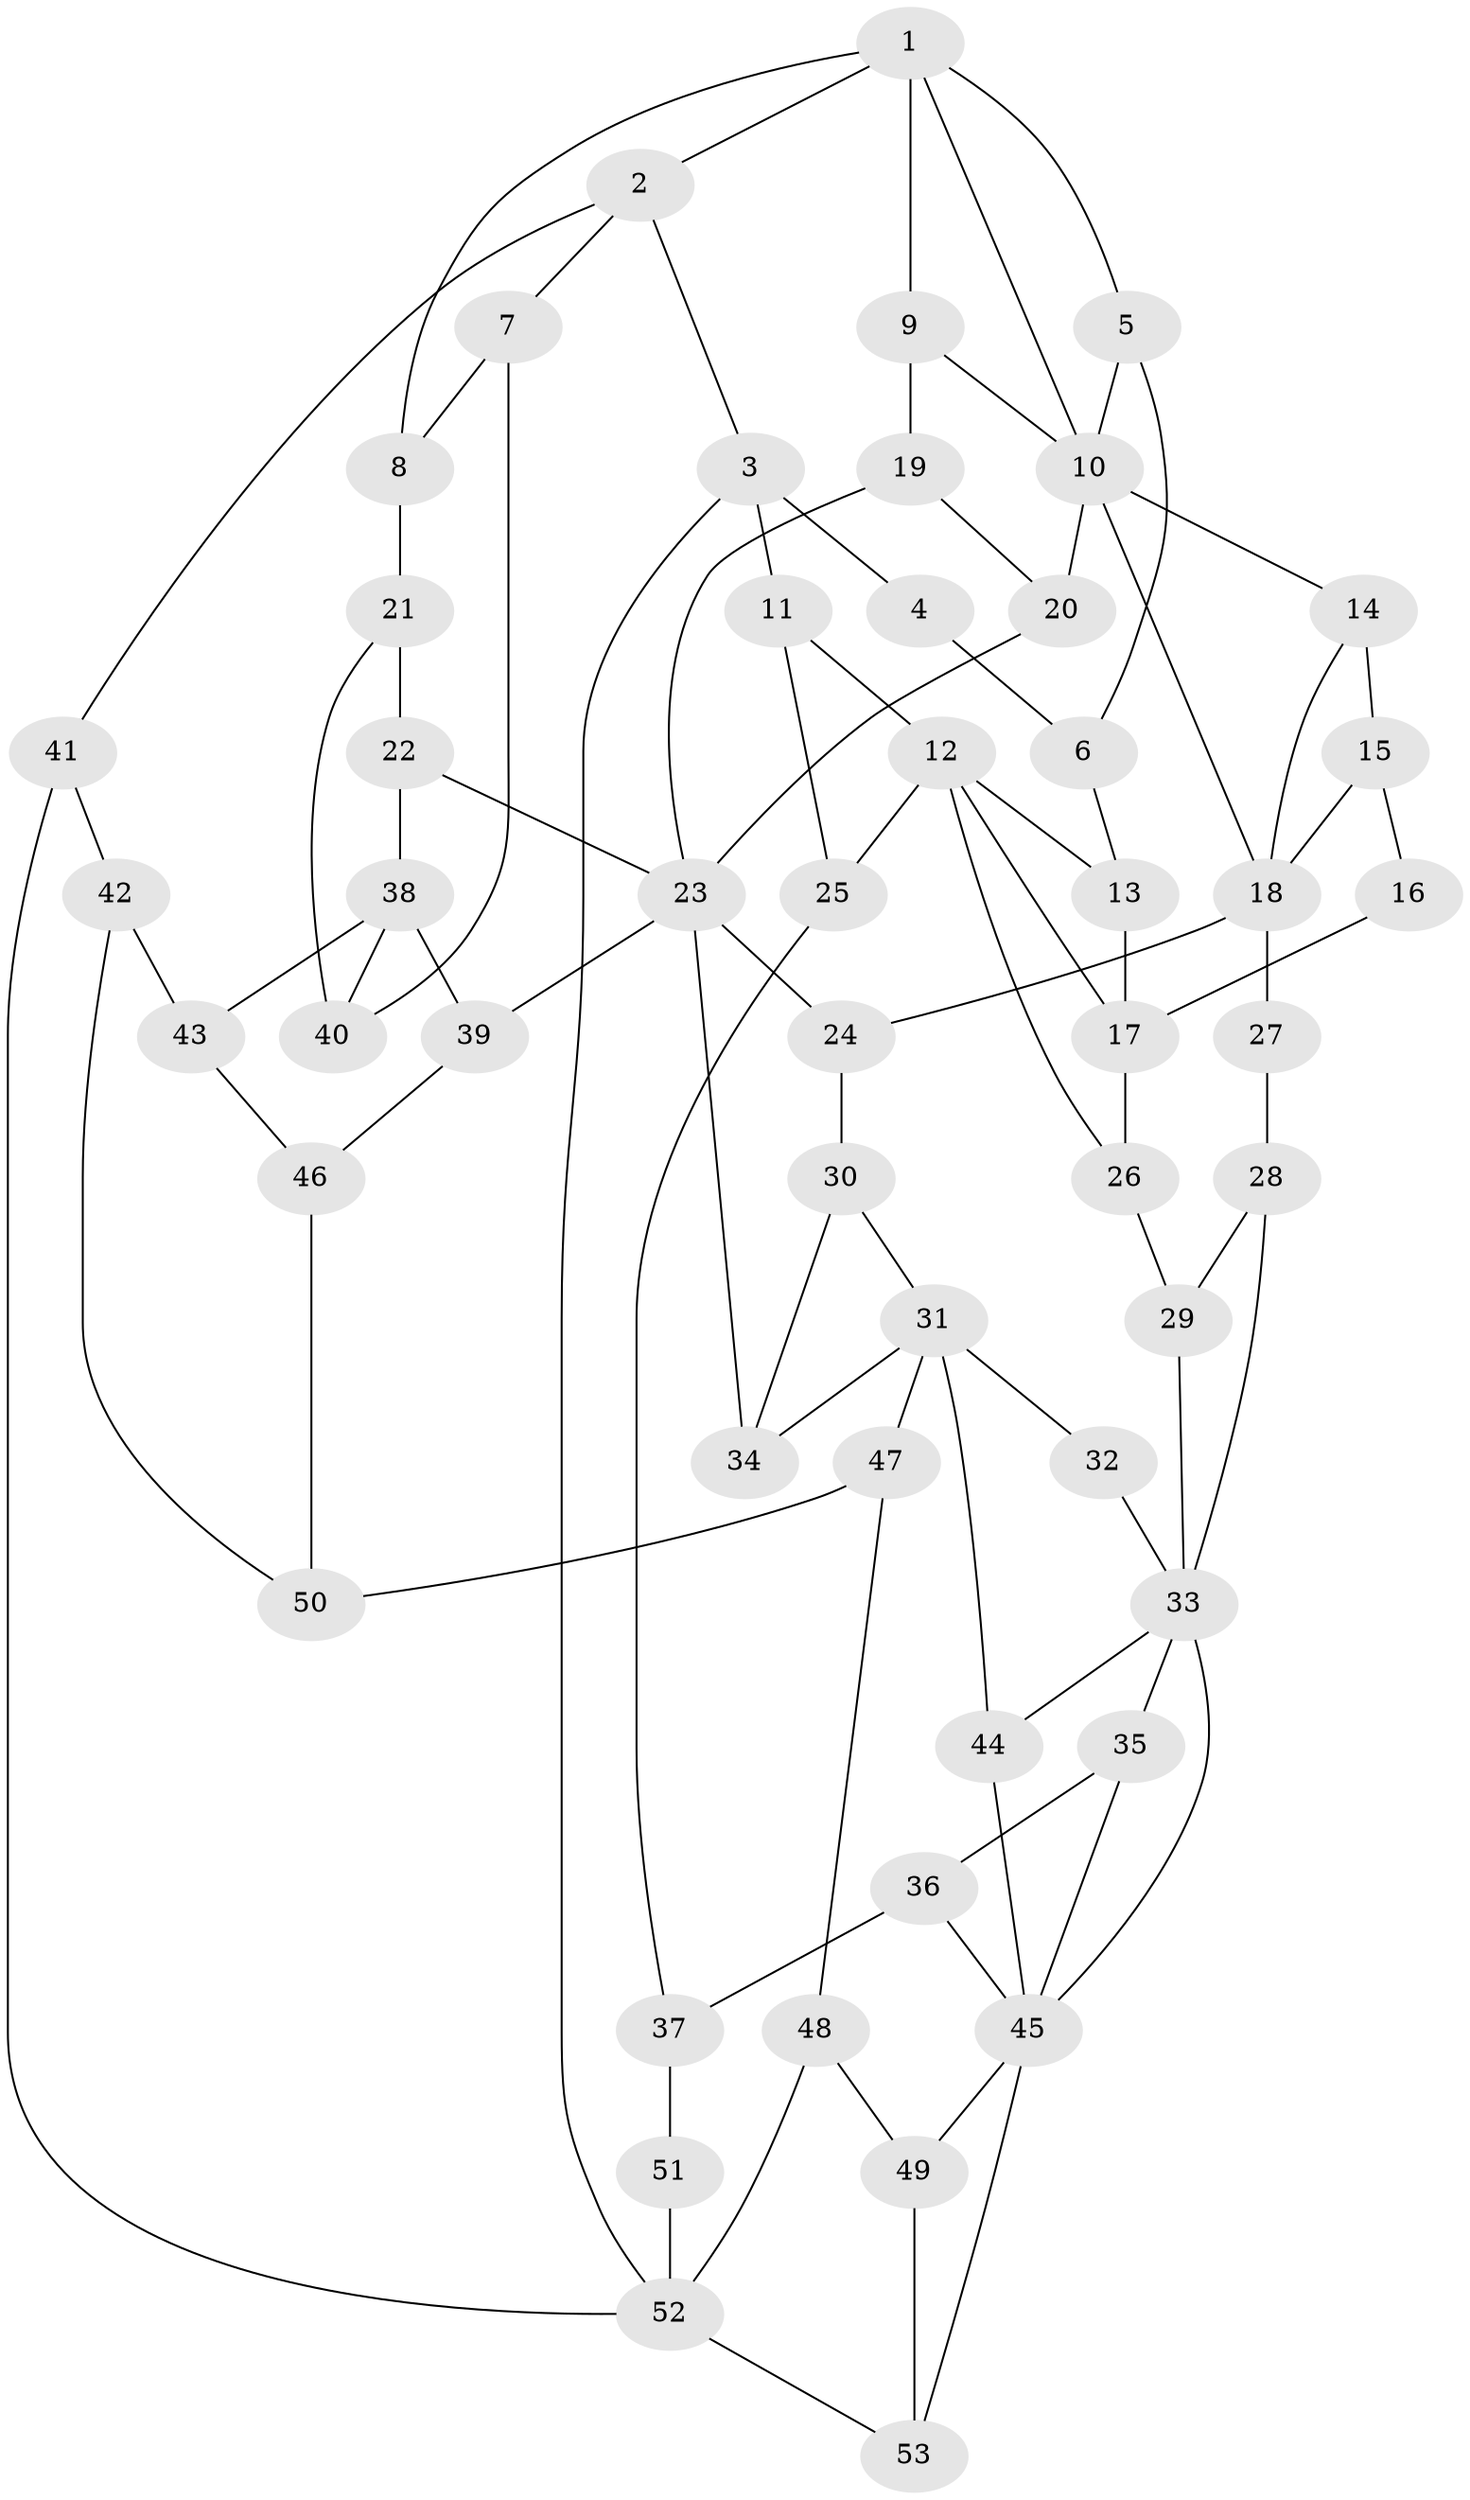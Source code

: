// original degree distribution, {3: 0.022727272727272728, 6: 0.20454545454545456, 4: 0.22727272727272727, 5: 0.5454545454545454}
// Generated by graph-tools (version 1.1) at 2025/54/03/04/25 22:54:25]
// undirected, 53 vertices, 90 edges
graph export_dot {
  node [color=gray90,style=filled];
  1;
  2;
  3;
  4;
  5;
  6;
  7;
  8;
  9;
  10;
  11;
  12;
  13;
  14;
  15;
  16;
  17;
  18;
  19;
  20;
  21;
  22;
  23;
  24;
  25;
  26;
  27;
  28;
  29;
  30;
  31;
  32;
  33;
  34;
  35;
  36;
  37;
  38;
  39;
  40;
  41;
  42;
  43;
  44;
  45;
  46;
  47;
  48;
  49;
  50;
  51;
  52;
  53;
  1 -- 2 [weight=1.0];
  1 -- 5 [weight=1.0];
  1 -- 8 [weight=1.0];
  1 -- 9 [weight=1.0];
  1 -- 10 [weight=1.0];
  2 -- 3 [weight=1.0];
  2 -- 7 [weight=1.0];
  2 -- 41 [weight=1.0];
  3 -- 4 [weight=1.0];
  3 -- 11 [weight=1.0];
  3 -- 52 [weight=1.0];
  4 -- 6 [weight=1.0];
  5 -- 6 [weight=1.0];
  5 -- 10 [weight=1.0];
  6 -- 13 [weight=1.0];
  7 -- 8 [weight=1.0];
  7 -- 40 [weight=1.0];
  8 -- 21 [weight=1.0];
  9 -- 10 [weight=1.0];
  9 -- 19 [weight=1.0];
  10 -- 14 [weight=1.0];
  10 -- 18 [weight=1.0];
  10 -- 20 [weight=1.0];
  11 -- 12 [weight=1.0];
  11 -- 25 [weight=1.0];
  12 -- 13 [weight=1.0];
  12 -- 17 [weight=2.0];
  12 -- 25 [weight=1.0];
  12 -- 26 [weight=1.0];
  13 -- 17 [weight=1.0];
  14 -- 15 [weight=1.0];
  14 -- 18 [weight=1.0];
  15 -- 16 [weight=1.0];
  15 -- 18 [weight=1.0];
  16 -- 17 [weight=2.0];
  17 -- 26 [weight=1.0];
  18 -- 24 [weight=1.0];
  18 -- 27 [weight=2.0];
  19 -- 20 [weight=1.0];
  19 -- 23 [weight=1.0];
  20 -- 23 [weight=1.0];
  21 -- 22 [weight=1.0];
  21 -- 40 [weight=1.0];
  22 -- 23 [weight=1.0];
  22 -- 38 [weight=1.0];
  23 -- 24 [weight=1.0];
  23 -- 34 [weight=1.0];
  23 -- 39 [weight=1.0];
  24 -- 30 [weight=1.0];
  25 -- 37 [weight=1.0];
  26 -- 29 [weight=1.0];
  27 -- 28 [weight=1.0];
  28 -- 29 [weight=1.0];
  28 -- 33 [weight=1.0];
  29 -- 33 [weight=1.0];
  30 -- 31 [weight=1.0];
  30 -- 34 [weight=1.0];
  31 -- 32 [weight=2.0];
  31 -- 34 [weight=1.0];
  31 -- 44 [weight=1.0];
  31 -- 47 [weight=1.0];
  32 -- 33 [weight=1.0];
  33 -- 35 [weight=1.0];
  33 -- 44 [weight=1.0];
  33 -- 45 [weight=1.0];
  35 -- 36 [weight=1.0];
  35 -- 45 [weight=1.0];
  36 -- 37 [weight=1.0];
  36 -- 45 [weight=1.0];
  37 -- 51 [weight=1.0];
  38 -- 39 [weight=2.0];
  38 -- 40 [weight=1.0];
  38 -- 43 [weight=2.0];
  39 -- 46 [weight=1.0];
  41 -- 42 [weight=1.0];
  41 -- 52 [weight=2.0];
  42 -- 43 [weight=1.0];
  42 -- 50 [weight=1.0];
  43 -- 46 [weight=1.0];
  44 -- 45 [weight=1.0];
  45 -- 49 [weight=1.0];
  45 -- 53 [weight=1.0];
  46 -- 50 [weight=1.0];
  47 -- 48 [weight=1.0];
  47 -- 50 [weight=1.0];
  48 -- 49 [weight=1.0];
  48 -- 52 [weight=1.0];
  49 -- 53 [weight=1.0];
  51 -- 52 [weight=2.0];
  52 -- 53 [weight=1.0];
}
